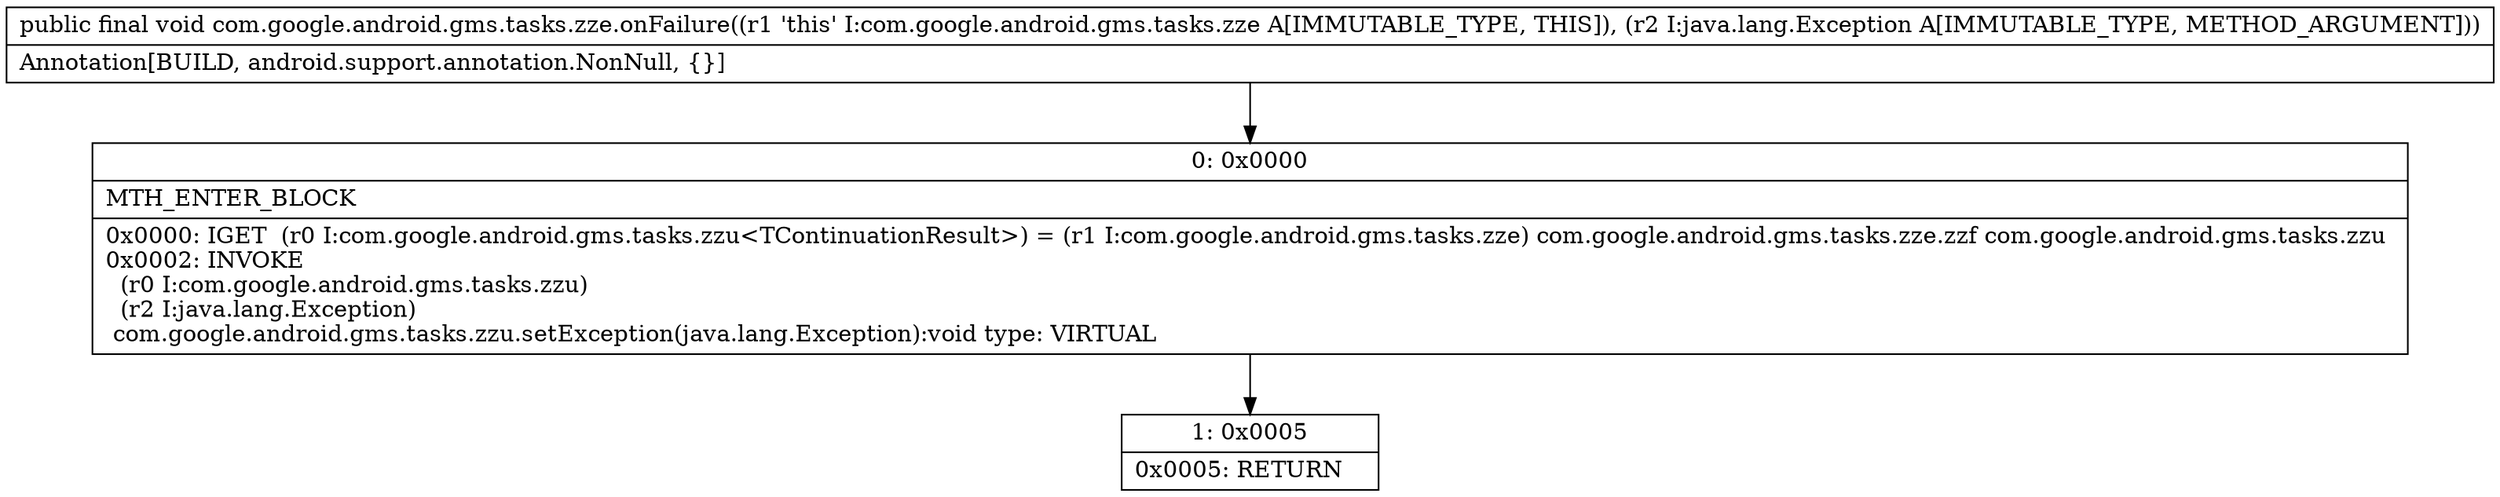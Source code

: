digraph "CFG forcom.google.android.gms.tasks.zze.onFailure(Ljava\/lang\/Exception;)V" {
Node_0 [shape=record,label="{0\:\ 0x0000|MTH_ENTER_BLOCK\l|0x0000: IGET  (r0 I:com.google.android.gms.tasks.zzu\<TContinuationResult\>) = (r1 I:com.google.android.gms.tasks.zze) com.google.android.gms.tasks.zze.zzf com.google.android.gms.tasks.zzu \l0x0002: INVOKE  \l  (r0 I:com.google.android.gms.tasks.zzu)\l  (r2 I:java.lang.Exception)\l com.google.android.gms.tasks.zzu.setException(java.lang.Exception):void type: VIRTUAL \l}"];
Node_1 [shape=record,label="{1\:\ 0x0005|0x0005: RETURN   \l}"];
MethodNode[shape=record,label="{public final void com.google.android.gms.tasks.zze.onFailure((r1 'this' I:com.google.android.gms.tasks.zze A[IMMUTABLE_TYPE, THIS]), (r2 I:java.lang.Exception A[IMMUTABLE_TYPE, METHOD_ARGUMENT]))  | Annotation[BUILD, android.support.annotation.NonNull, \{\}]\l}"];
MethodNode -> Node_0;
Node_0 -> Node_1;
}


